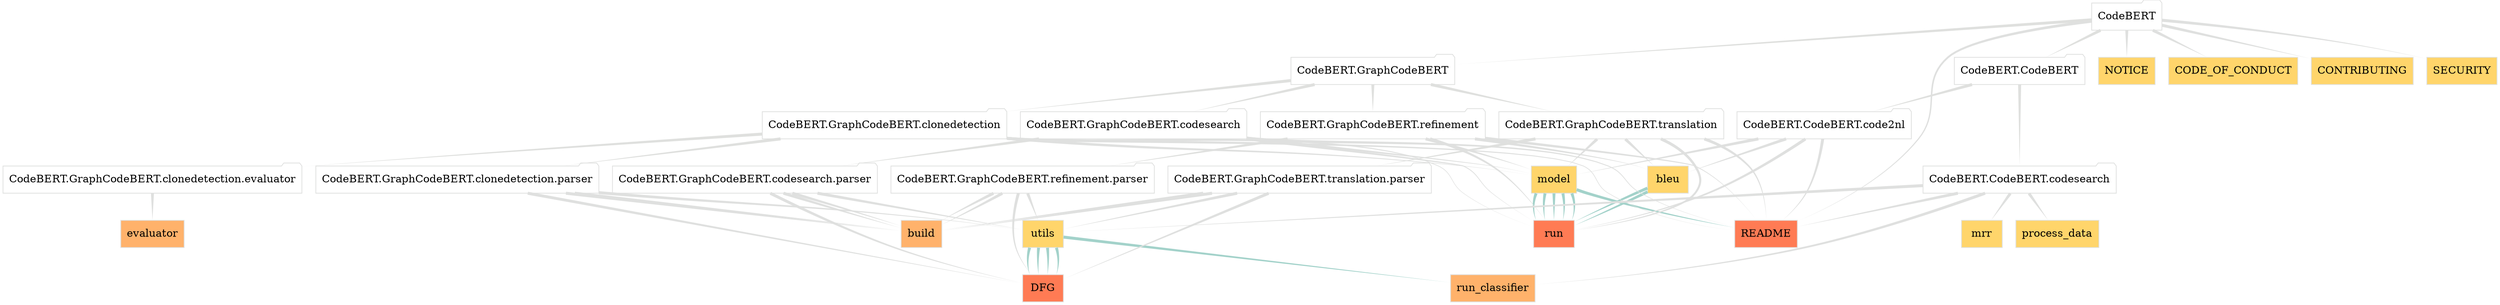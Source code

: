 digraph G{
edge[arrowtail=none,style=tapered,penwidth=4,arrowhead=none,dir=forward,color="#a3d2ca"];
node [style="filled", fillcolor="white"];
node [style="filled", shape="folder", color="#dfe0df", bgcolor="#dfe0df"];
"run_classifier"[shape="rectangle", fillcolor="#ffb26b",color="#dfe0df"];
"utils"[shape="rectangle", fillcolor="#ffd56b",color="#dfe0df"];
"mrr"[shape="rectangle", fillcolor="#ffd56b",color="#dfe0df"];
"README"[shape="box", fillcolor="#ff7b54",color="#dfe0df"];
"process_data"[shape="rectangle", fillcolor="#ffd56b",color="#dfe0df"];
"README"[shape="box", fillcolor="#ff7b54",color="#dfe0df"];
"bleu"[shape="rectangle", fillcolor="#ffd56b",color="#dfe0df"];
"run"[shape="rectangle", fillcolor="#ff7b54",color="#dfe0df"];
"model"[shape="rectangle", fillcolor="#ffd56b",color="#dfe0df"];
"NOTICE"[shape="box", fillcolor="#ffd56b",color="#dfe0df"];
"utils"[shape="rectangle", fillcolor="#ffd56b",color="#dfe0df"];
"DFG"[shape="rectangle", fillcolor="#ff7b54",color="#dfe0df"];
"build"[shape="box", fillcolor="#ffb26b",color="#dfe0df"];
"build"[shape="rectangle", fillcolor="#ffb26b",color="#dfe0df"];
"README"[shape="box", fillcolor="#ff7b54",color="#dfe0df"];
"run"[shape="rectangle", fillcolor="#ff7b54",color="#dfe0df"];
"model"[shape="rectangle", fillcolor="#ffd56b",color="#dfe0df"];
"utils"[shape="rectangle", fillcolor="#ffd56b",color="#dfe0df"];
"DFG"[shape="rectangle", fillcolor="#ff7b54",color="#dfe0df"];
"build"[shape="box", fillcolor="#ffb26b",color="#dfe0df"];
"build"[shape="rectangle", fillcolor="#ffb26b",color="#dfe0df"];
"README"[shape="box", fillcolor="#ff7b54",color="#dfe0df"];
"bleu"[shape="rectangle", fillcolor="#ffd56b",color="#dfe0df"];
"run"[shape="rectangle", fillcolor="#ff7b54",color="#dfe0df"];
"model"[shape="rectangle", fillcolor="#ffd56b",color="#dfe0df"];
"utils"[shape="rectangle", fillcolor="#ffd56b",color="#dfe0df"];
"DFG"[shape="rectangle", fillcolor="#ff7b54",color="#dfe0df"];
"build"[shape="box", fillcolor="#ffb26b",color="#dfe0df"];
"build"[shape="rectangle", fillcolor="#ffb26b",color="#dfe0df"];
"README"[shape="box", fillcolor="#ff7b54",color="#dfe0df"];
"bleu"[shape="rectangle", fillcolor="#ffd56b",color="#dfe0df"];
"run"[shape="rectangle", fillcolor="#ff7b54",color="#dfe0df"];
"model"[shape="rectangle", fillcolor="#ffd56b",color="#dfe0df"];
"utils"[shape="rectangle", fillcolor="#ffd56b",color="#dfe0df"];
"DFG"[shape="rectangle", fillcolor="#ff7b54",color="#dfe0df"];
"build"[shape="box", fillcolor="#ffb26b",color="#dfe0df"];
"build"[shape="rectangle", fillcolor="#ffb26b",color="#dfe0df"];
"evaluator"[shape="rectangle", fillcolor="#ffb26b",color="#dfe0df"];
"README"[shape="box", fillcolor="#ff7b54",color="#dfe0df"];
"run"[shape="rectangle", fillcolor="#ff7b54",color="#dfe0df"];
"model"[shape="rectangle", fillcolor="#ffd56b",color="#dfe0df"];
"README"[shape="box", fillcolor="#ff7b54",color="#dfe0df"];
"CODE_OF_CONDUCT"[shape="box", fillcolor="#ffd56b",color="#dfe0df"];
"CONTRIBUTING"[shape="box", fillcolor="#ffd56b",color="#dfe0df"];
"SECURITY"[shape="box", fillcolor="#ffd56b",color="#dfe0df"];
"CodeBERT" -> "CodeBERT.CodeBERT" [color="#dfe0de"];
"CodeBERT.CodeBERT" -> "CodeBERT.CodeBERT.codesearch" [color="#dfe0de"];
"CodeBERT.CodeBERT.codesearch" -> "run_classifier" [color="#dfe0df"];
"CodeBERT.CodeBERT.codesearch" -> "utils" [color="#dfe0df"];
"CodeBERT.CodeBERT.codesearch" -> "mrr" [color="#dfe0df"];
"CodeBERT.CodeBERT.codesearch" -> "README" [color="#dfe0df"];
"CodeBERT.CodeBERT.codesearch" -> "process_data" [color="#dfe0df"];
"CodeBERT.CodeBERT" -> "CodeBERT.CodeBERT.code2nl" [color="#dfe0de"];
"CodeBERT.CodeBERT.code2nl" -> "README" [color="#dfe0df"];
"CodeBERT.CodeBERT.code2nl" -> "bleu" [color="#dfe0df"];
"CodeBERT.CodeBERT.code2nl" -> "run" [color="#dfe0df"];
"CodeBERT.CodeBERT.code2nl" -> "model" [color="#dfe0df"];
"CodeBERT" -> "NOTICE" [color="#dfe0df"];
"CodeBERT" -> "CodeBERT.GraphCodeBERT" [color="#dfe0de"];
"CodeBERT.GraphCodeBERT" -> "CodeBERT.GraphCodeBERT.codesearch" [color="#dfe0de"];
"CodeBERT.GraphCodeBERT.codesearch" -> "CodeBERT.GraphCodeBERT.codesearch.parser" [color="#dfe0de"];
"CodeBERT.GraphCodeBERT.codesearch.parser" -> "utils" [color="#dfe0df"];
"CodeBERT.GraphCodeBERT.codesearch.parser" -> "DFG" [color="#dfe0df"];
"CodeBERT.GraphCodeBERT.codesearch.parser" -> "build" [color="#dfe0df"];
"CodeBERT.GraphCodeBERT.codesearch.parser" -> "build" [color="#dfe0df"];
"CodeBERT.GraphCodeBERT.codesearch" -> "README" [color="#dfe0df"];
"CodeBERT.GraphCodeBERT.codesearch" -> "run" [color="#dfe0df"];
"CodeBERT.GraphCodeBERT.codesearch" -> "model" [color="#dfe0df"];
"CodeBERT.GraphCodeBERT" -> "CodeBERT.GraphCodeBERT.refinement" [color="#dfe0de"];
"CodeBERT.GraphCodeBERT.refinement" -> "CodeBERT.GraphCodeBERT.refinement.parser" [color="#dfe0de"];
"CodeBERT.GraphCodeBERT.refinement.parser" -> "utils" [color="#dfe0df"];
"CodeBERT.GraphCodeBERT.refinement.parser" -> "DFG" [color="#dfe0df"];
"CodeBERT.GraphCodeBERT.refinement.parser" -> "build" [color="#dfe0df"];
"CodeBERT.GraphCodeBERT.refinement.parser" -> "build" [color="#dfe0df"];
"CodeBERT.GraphCodeBERT.refinement" -> "README" [color="#dfe0df"];
"CodeBERT.GraphCodeBERT.refinement" -> "bleu" [color="#dfe0df"];
"CodeBERT.GraphCodeBERT.refinement" -> "run" [color="#dfe0df"];
"CodeBERT.GraphCodeBERT.refinement" -> "model" [color="#dfe0df"];
"CodeBERT.GraphCodeBERT" -> "CodeBERT.GraphCodeBERT.translation" [color="#dfe0de"];
"CodeBERT.GraphCodeBERT.translation" -> "CodeBERT.GraphCodeBERT.translation.parser" [color="#dfe0de"];
"CodeBERT.GraphCodeBERT.translation.parser" -> "utils" [color="#dfe0df"];
"CodeBERT.GraphCodeBERT.translation.parser" -> "DFG" [color="#dfe0df"];
"CodeBERT.GraphCodeBERT.translation.parser" -> "build" [color="#dfe0df"];
"CodeBERT.GraphCodeBERT.translation.parser" -> "build" [color="#dfe0df"];
"CodeBERT.GraphCodeBERT.translation" -> "README" [color="#dfe0df"];
"CodeBERT.GraphCodeBERT.translation" -> "bleu" [color="#dfe0df"];
"CodeBERT.GraphCodeBERT.translation" -> "run" [color="#dfe0df"];
"CodeBERT.GraphCodeBERT.translation" -> "model" [color="#dfe0df"];
"CodeBERT.GraphCodeBERT" -> "CodeBERT.GraphCodeBERT.clonedetection" [color="#dfe0de"];
"CodeBERT.GraphCodeBERT.clonedetection" -> "CodeBERT.GraphCodeBERT.clonedetection.parser" [color="#dfe0de"];
"CodeBERT.GraphCodeBERT.clonedetection.parser" -> "utils" [color="#dfe0df"];
"CodeBERT.GraphCodeBERT.clonedetection.parser" -> "DFG" [color="#dfe0df"];
"CodeBERT.GraphCodeBERT.clonedetection.parser" -> "build" [color="#dfe0df"];
"CodeBERT.GraphCodeBERT.clonedetection.parser" -> "build" [color="#dfe0df"];
"CodeBERT.GraphCodeBERT.clonedetection" -> "CodeBERT.GraphCodeBERT.clonedetection.evaluator" [color="#dfe0de"];
"CodeBERT.GraphCodeBERT.clonedetection.evaluator" -> "evaluator" [color="#dfe0df"];
"CodeBERT.GraphCodeBERT.clonedetection" -> "README" [color="#dfe0df"];
"CodeBERT.GraphCodeBERT.clonedetection" -> "run" [color="#dfe0df"];
"CodeBERT.GraphCodeBERT.clonedetection" -> "model" [color="#dfe0df"];
"CodeBERT" -> "README" [color="#dfe0df"];
"CodeBERT" -> "CODE_OF_CONDUCT" [color="#dfe0df"];
"CodeBERT" -> "CONTRIBUTING" [color="#dfe0df"];
"CodeBERT" -> "SECURITY" [color="#dfe0df"];
"utils" -> "run_classifier" ;
"model" -> "run" ;
"utils" -> "DFG" ;
"model" -> "run" ;
"utils" -> "DFG" ;
"model" -> "run" ;
"bleu" -> "run" ;
"utils" -> "DFG" ;
"model" -> "run" ;
"bleu" -> "run" ;
"utils" -> "DFG" ;
"model" -> "run" ;
"model" -> "README" ;
}